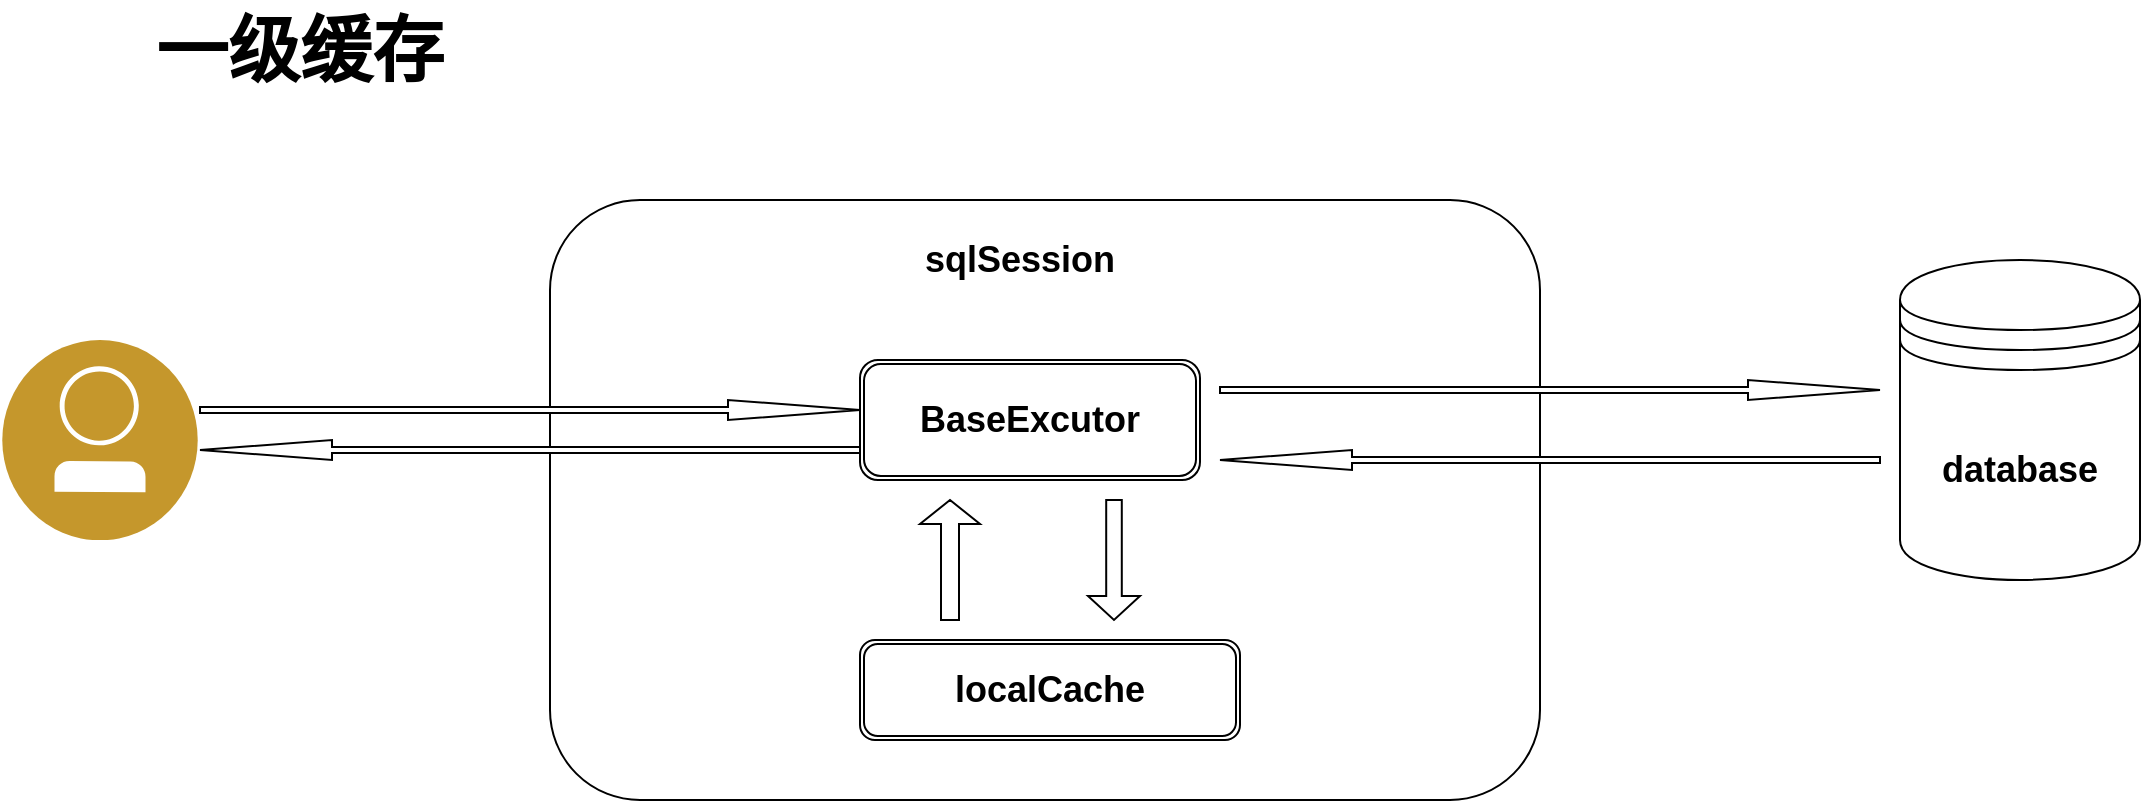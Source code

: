 <mxfile version="14.7.1" type="github" pages="4"><diagram id="D85HTN2zOX5ND9JOFjMN" name="第 1 页"><mxGraphModel dx="1865" dy="548" grid="1" gridSize="10" guides="1" tooltips="1" connect="1" arrows="1" fold="1" page="1" pageScale="1" pageWidth="827" pageHeight="1169" math="0" shadow="0"><root><mxCell id="0"/><mxCell id="1" parent="0"/><mxCell id="ILilMoSMe0f_JAUl9aWl-2" value="" style="aspect=fixed;perimeter=ellipsePerimeter;html=1;align=center;shadow=0;dashed=0;fontColor=#4277BB;labelBackgroundColor=#ffffff;fontSize=12;spacingTop=3;image;image=img/lib/ibm/blockchain/blockchain_developer.svg;" parent="1" vertex="1"><mxGeometry x="-130" y="200" width="100" height="100" as="geometry"/></mxCell><mxCell id="ILilMoSMe0f_JAUl9aWl-3" value="" style="rounded=1;whiteSpace=wrap;html=1;" parent="1" vertex="1"><mxGeometry x="145" y="130" width="495" height="300" as="geometry"/></mxCell><mxCell id="ILilMoSMe0f_JAUl9aWl-4" value="&lt;font style=&quot;font-size: 18px&quot;&gt;&lt;b&gt;database&lt;/b&gt;&lt;/font&gt;" style="shape=datastore;whiteSpace=wrap;html=1;" parent="1" vertex="1"><mxGeometry x="820" y="160" width="120" height="160" as="geometry"/></mxCell><mxCell id="ILilMoSMe0f_JAUl9aWl-6" value="" style="shape=singleArrow;whiteSpace=wrap;html=1;" parent="1" vertex="1"><mxGeometry x="-30" y="230" width="330" height="10" as="geometry"/></mxCell><mxCell id="ILilMoSMe0f_JAUl9aWl-7" value="&lt;font style=&quot;font-size: 18px&quot;&gt;&lt;b&gt;BaseExcutor&lt;/b&gt;&lt;/font&gt;" style="shape=ext;double=1;rounded=1;whiteSpace=wrap;html=1;" parent="1" vertex="1"><mxGeometry x="300" y="210" width="170" height="60" as="geometry"/></mxCell><mxCell id="ILilMoSMe0f_JAUl9aWl-8" value="&lt;font style=&quot;font-size: 18px&quot;&gt;&lt;b&gt;localCache&lt;/b&gt;&lt;/font&gt;" style="shape=ext;double=1;rounded=1;whiteSpace=wrap;html=1;" parent="1" vertex="1"><mxGeometry x="300" y="350" width="190" height="50" as="geometry"/></mxCell><mxCell id="ILilMoSMe0f_JAUl9aWl-9" value="" style="shape=singleArrow;direction=west;whiteSpace=wrap;html=1;" parent="1" vertex="1"><mxGeometry x="-30" y="250" width="330" height="10" as="geometry"/></mxCell><mxCell id="ILilMoSMe0f_JAUl9aWl-10" value="" style="shape=singleArrow;direction=north;whiteSpace=wrap;html=1;" parent="1" vertex="1"><mxGeometry x="330" y="280" width="30" height="60" as="geometry"/></mxCell><mxCell id="ILilMoSMe0f_JAUl9aWl-11" value="" style="shape=singleArrow;direction=south;whiteSpace=wrap;html=1;" parent="1" vertex="1"><mxGeometry x="414" y="280" width="26" height="60" as="geometry"/></mxCell><mxCell id="ILilMoSMe0f_JAUl9aWl-12" value="" style="shape=singleArrow;whiteSpace=wrap;html=1;" parent="1" vertex="1"><mxGeometry x="480" y="220" width="330" height="10" as="geometry"/></mxCell><mxCell id="ILilMoSMe0f_JAUl9aWl-13" value="" style="shape=singleArrow;direction=west;whiteSpace=wrap;html=1;" parent="1" vertex="1"><mxGeometry x="480" y="255" width="330" height="10" as="geometry"/></mxCell><mxCell id="ILilMoSMe0f_JAUl9aWl-14" value="&lt;font style=&quot;font-size: 18px&quot;&gt;&lt;b&gt;sqlSession&lt;/b&gt;&lt;/font&gt;" style="text;html=1;strokeColor=none;fillColor=none;align=center;verticalAlign=middle;whiteSpace=wrap;rounded=0;" parent="1" vertex="1"><mxGeometry x="320" y="140" width="120" height="40" as="geometry"/></mxCell><mxCell id="qEQHIdly8DAZwwW6-rYz-1" value="&lt;font style=&quot;font-size: 36px&quot;&gt;&lt;b&gt;一级缓存&lt;/b&gt;&lt;/font&gt;" style="text;html=1;strokeColor=none;fillColor=none;align=center;verticalAlign=middle;whiteSpace=wrap;rounded=0;" parent="1" vertex="1"><mxGeometry x="-70" y="30" width="180" height="50" as="geometry"/></mxCell></root></mxGraphModel></diagram><diagram name="第 1 页 的副本" id="OiHPKXdeRUEeAQzlaO-L"><mxGraphModel dx="2105" dy="582" grid="1" gridSize="10" guides="1" tooltips="1" connect="1" arrows="1" fold="1" page="1" pageScale="1" pageWidth="827" pageHeight="1169" math="0" shadow="0"><root><mxCell id="iGqKnDW9A9CDZ_XcnGkK-0"/><mxCell id="iGqKnDW9A9CDZ_XcnGkK-1" parent="iGqKnDW9A9CDZ_XcnGkK-0"/><mxCell id="iGqKnDW9A9CDZ_XcnGkK-2" value="" style="aspect=fixed;perimeter=ellipsePerimeter;html=1;align=center;shadow=0;dashed=0;fontColor=#4277BB;labelBackgroundColor=#ffffff;fontSize=12;spacingTop=3;image;image=img/lib/ibm/blockchain/blockchain_developer.svg;" vertex="1" parent="iGqKnDW9A9CDZ_XcnGkK-1"><mxGeometry x="-250" y="200" width="100" height="100" as="geometry"/></mxCell><mxCell id="iGqKnDW9A9CDZ_XcnGkK-3" value="" style="rounded=1;whiteSpace=wrap;html=1;" vertex="1" parent="iGqKnDW9A9CDZ_XcnGkK-1"><mxGeometry x="50" y="110" width="590" height="320" as="geometry"/></mxCell><mxCell id="iGqKnDW9A9CDZ_XcnGkK-4" value="&lt;font style=&quot;font-size: 18px&quot;&gt;&lt;b&gt;database&lt;/b&gt;&lt;/font&gt;" style="shape=datastore;whiteSpace=wrap;html=1;" vertex="1" parent="iGqKnDW9A9CDZ_XcnGkK-1"><mxGeometry x="820" y="160" width="120" height="160" as="geometry"/></mxCell><mxCell id="iGqKnDW9A9CDZ_XcnGkK-5" value="" style="shape=singleArrow;whiteSpace=wrap;html=1;" vertex="1" parent="iGqKnDW9A9CDZ_XcnGkK-1"><mxGeometry x="-150" y="215" width="220" height="20" as="geometry"/></mxCell><mxCell id="iGqKnDW9A9CDZ_XcnGkK-6" value="&lt;font style=&quot;font-size: 18px&quot;&gt;&lt;b&gt;BaseExcutor&lt;/b&gt;&lt;/font&gt;" style="shape=ext;double=1;rounded=1;whiteSpace=wrap;html=1;" vertex="1" parent="iGqKnDW9A9CDZ_XcnGkK-1"><mxGeometry x="310" y="210" width="170" height="60" as="geometry"/></mxCell><mxCell id="iGqKnDW9A9CDZ_XcnGkK-7" value="&lt;font style=&quot;font-size: 18px&quot;&gt;&lt;b&gt;localCache&lt;/b&gt;&lt;/font&gt;" style="shape=ext;double=1;rounded=1;whiteSpace=wrap;html=1;" vertex="1" parent="iGqKnDW9A9CDZ_XcnGkK-1"><mxGeometry x="300" y="350" width="190" height="50" as="geometry"/></mxCell><mxCell id="iGqKnDW9A9CDZ_XcnGkK-8" value="" style="shape=singleArrow;direction=west;whiteSpace=wrap;html=1;" vertex="1" parent="iGqKnDW9A9CDZ_XcnGkK-1"><mxGeometry x="-150" y="245" width="215" height="25" as="geometry"/></mxCell><mxCell id="iGqKnDW9A9CDZ_XcnGkK-9" value="" style="shape=singleArrow;direction=north;whiteSpace=wrap;html=1;" vertex="1" parent="iGqKnDW9A9CDZ_XcnGkK-1"><mxGeometry x="330" y="280" width="30" height="60" as="geometry"/></mxCell><mxCell id="iGqKnDW9A9CDZ_XcnGkK-10" value="" style="shape=singleArrow;direction=south;whiteSpace=wrap;html=1;" vertex="1" parent="iGqKnDW9A9CDZ_XcnGkK-1"><mxGeometry x="414" y="280" width="26" height="60" as="geometry"/></mxCell><mxCell id="iGqKnDW9A9CDZ_XcnGkK-11" value="" style="shape=singleArrow;whiteSpace=wrap;html=1;" vertex="1" parent="iGqKnDW9A9CDZ_XcnGkK-1"><mxGeometry x="480" y="220" width="330" height="10" as="geometry"/></mxCell><mxCell id="iGqKnDW9A9CDZ_XcnGkK-12" value="" style="shape=singleArrow;direction=west;whiteSpace=wrap;html=1;" vertex="1" parent="iGqKnDW9A9CDZ_XcnGkK-1"><mxGeometry x="480" y="255" width="330" height="10" as="geometry"/></mxCell><mxCell id="iGqKnDW9A9CDZ_XcnGkK-13" value="&lt;font style=&quot;font-size: 18px&quot;&gt;&lt;b&gt;sqlSession&lt;/b&gt;&lt;/font&gt;" style="text;html=1;strokeColor=none;fillColor=none;align=center;verticalAlign=middle;whiteSpace=wrap;rounded=0;" vertex="1" parent="iGqKnDW9A9CDZ_XcnGkK-1"><mxGeometry x="294" y="130" width="120" height="40" as="geometry"/></mxCell><mxCell id="iGqKnDW9A9CDZ_XcnGkK-14" value="&lt;font style=&quot;font-size: 36px&quot;&gt;&lt;b&gt;二级缓存&lt;/b&gt;&lt;/font&gt;" style="text;html=1;strokeColor=none;fillColor=none;align=center;verticalAlign=middle;whiteSpace=wrap;rounded=0;" vertex="1" parent="iGqKnDW9A9CDZ_XcnGkK-1"><mxGeometry x="-70" y="30" width="180" height="50" as="geometry"/></mxCell><mxCell id="iGqKnDW9A9CDZ_XcnGkK-15" value="&lt;font style=&quot;font-size: 18px&quot;&gt;&lt;b&gt;CachingExcutor&lt;/b&gt;&lt;/font&gt;" style="shape=ext;double=1;rounded=1;whiteSpace=wrap;html=1;" vertex="1" parent="iGqKnDW9A9CDZ_XcnGkK-1"><mxGeometry x="70" y="210" width="170" height="60" as="geometry"/></mxCell><mxCell id="iGqKnDW9A9CDZ_XcnGkK-16" value="" style="shape=singleArrow;whiteSpace=wrap;html=1;fillColor=#FFFFFF;" vertex="1" parent="iGqKnDW9A9CDZ_XcnGkK-1"><mxGeometry x="240" y="210" width="70" height="15" as="geometry"/></mxCell><mxCell id="iGqKnDW9A9CDZ_XcnGkK-17" value="" style="shape=singleArrow;whiteSpace=wrap;html=1;fillColor=#FFFFFF;rotation=-180;" vertex="1" parent="iGqKnDW9A9CDZ_XcnGkK-1"><mxGeometry x="240" y="245" width="70" height="15" as="geometry"/></mxCell><mxCell id="iGqKnDW9A9CDZ_XcnGkK-18" value="" style="shape=singleArrow;direction=south;whiteSpace=wrap;html=1;fillColor=#FFFFFF;" vertex="1" parent="iGqKnDW9A9CDZ_XcnGkK-1"><mxGeometry x="170" y="280" width="20" height="190" as="geometry"/></mxCell><mxCell id="iGqKnDW9A9CDZ_XcnGkK-19" value="" style="shape=singleArrow;direction=north;whiteSpace=wrap;html=1;fillColor=#FFFFFF;" vertex="1" parent="iGqKnDW9A9CDZ_XcnGkK-1"><mxGeometry x="100" y="280" width="20" height="190" as="geometry"/></mxCell><mxCell id="iGqKnDW9A9CDZ_XcnGkK-20" value="" style="rounded=1;whiteSpace=wrap;html=1;fillColor=#FFFFFF;" vertex="1" parent="iGqKnDW9A9CDZ_XcnGkK-1"><mxGeometry x="30" y="480" width="630" height="90" as="geometry"/></mxCell><mxCell id="iGqKnDW9A9CDZ_XcnGkK-21" value="namespace1" style="rounded=1;whiteSpace=wrap;html=1;fillColor=#FFFFFF;" vertex="1" parent="iGqKnDW9A9CDZ_XcnGkK-1"><mxGeometry x="80" y="495" width="120" height="60" as="geometry"/></mxCell><mxCell id="iGqKnDW9A9CDZ_XcnGkK-22" value="namespace2" style="rounded=1;whiteSpace=wrap;html=1;fillColor=#FFFFFF;" vertex="1" parent="iGqKnDW9A9CDZ_XcnGkK-1"><mxGeometry x="230" y="495" width="120" height="60" as="geometry"/></mxCell><mxCell id="iGqKnDW9A9CDZ_XcnGkK-23" value="namespace" style="rounded=1;whiteSpace=wrap;html=1;fillColor=#FFFFFF;" vertex="1" parent="iGqKnDW9A9CDZ_XcnGkK-1"><mxGeometry x="390" y="495" width="120" height="60" as="geometry"/></mxCell></root></mxGraphModel></diagram><diagram id="grZhlqU1tCtbPPoBo1lM" name="mybstis一级缓存过程"><mxGraphModel dx="1278" dy="1751" grid="1" gridSize="10" guides="1" tooltips="1" connect="1" arrows="1" fold="1" page="1" pageScale="1" pageWidth="827" pageHeight="1169" math="0" shadow="0"><root><mxCell id="dkdxO7fLCKlrN2MU3ZfA-0"/><mxCell id="dkdxO7fLCKlrN2MU3ZfA-1" parent="dkdxO7fLCKlrN2MU3ZfA-0"/><mxCell id="UHYurrKgpW8S17uyw3zE-0" value="SqlSession" style="ellipse;whiteSpace=wrap;html=1;aspect=fixed;fillColor=#FFFFFF;" vertex="1" parent="dkdxO7fLCKlrN2MU3ZfA-1"><mxGeometry x="140" y="270" width="80" height="80" as="geometry"/></mxCell><mxCell id="UHYurrKgpW8S17uyw3zE-1" value="" style="shape=curlyBracket;whiteSpace=wrap;html=1;rounded=1;fillColor=#FFFFFF;" vertex="1" parent="dkdxO7fLCKlrN2MU3ZfA-1"><mxGeometry x="230" y="150" width="40" height="320" as="geometry"/></mxCell><mxCell id="QRWriie4rJXpUi_DltY9-0" style="edgeStyle=orthogonalEdgeStyle;rounded=0;orthogonalLoop=1;jettySize=auto;html=1;" edge="1" parent="dkdxO7fLCKlrN2MU3ZfA-1" source="UHYurrKgpW8S17uyw3zE-2"><mxGeometry relative="1" as="geometry"><mxPoint x="490" y="150" as="targetPoint"/></mxGeometry></mxCell><mxCell id="UHYurrKgpW8S17uyw3zE-2" value="&lt;span&gt;CacheingExecutor&lt;/span&gt;" style="rounded=1;whiteSpace=wrap;html=1;fillColor=#FFFFFF;" vertex="1" parent="dkdxO7fLCKlrN2MU3ZfA-1"><mxGeometry x="270" y="120" width="160" height="60" as="geometry"/></mxCell><mxCell id="QRWriie4rJXpUi_DltY9-1" value="BaseExecutor" style="rounded=1;whiteSpace=wrap;html=1;fillColor=#FFFFFF;" vertex="1" parent="dkdxO7fLCKlrN2MU3ZfA-1"><mxGeometry x="490" y="115" width="160" height="70" as="geometry"/></mxCell><mxCell id="QRWriie4rJXpUi_DltY9-4" value="" style="shape=curlyBracket;whiteSpace=wrap;html=1;rounded=1;fillColor=#FFFFFF;" vertex="1" parent="dkdxO7fLCKlrN2MU3ZfA-1"><mxGeometry x="660" y="-10" width="40" height="320" as="geometry"/></mxCell><mxCell id="QRWriie4rJXpUi_DltY9-5" value="perpetualCache" style="rounded=1;whiteSpace=wrap;html=1;fillColor=#FFFFFF;" vertex="1" parent="dkdxO7fLCKlrN2MU3ZfA-1"><mxGeometry x="707" y="-40" width="120" height="60" as="geometry"/></mxCell></root></mxGraphModel></diagram><diagram id="iTnwaLkBs3ZWKFzsdkJq" name="第 3 页"><mxGraphModel dx="1278" dy="582" grid="1" gridSize="10" guides="1" tooltips="1" connect="1" arrows="1" fold="1" page="1" pageScale="1" pageWidth="827" pageHeight="1169" math="0" shadow="0"><root><mxCell id="14rfnDlLccSHBLnP0d4p-0"/><mxCell id="14rfnDlLccSHBLnP0d4p-1" parent="14rfnDlLccSHBLnP0d4p-0"/></root></mxGraphModel></diagram></mxfile>